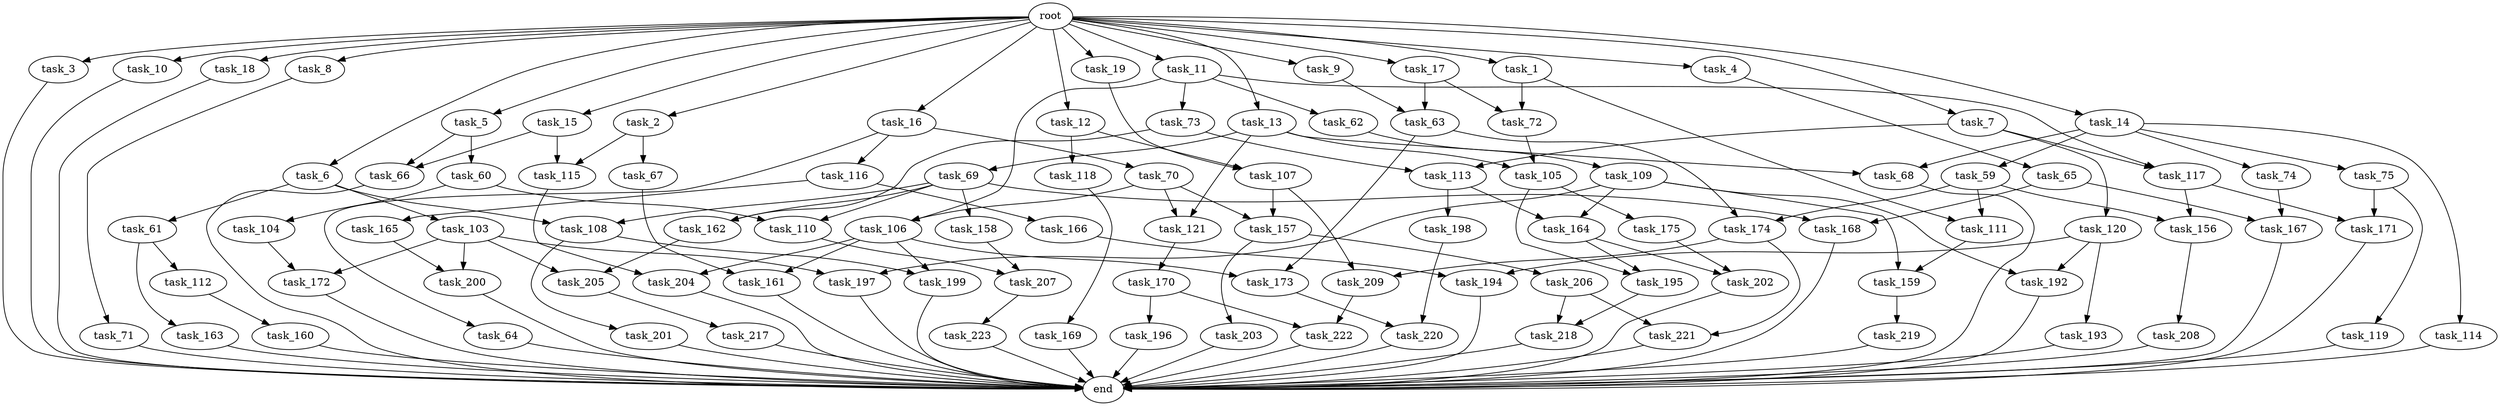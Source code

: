 digraph G {
  root [size="0.000000"];
  task_1 [size="1.024000"];
  task_2 [size="1.024000"];
  task_3 [size="1.024000"];
  task_4 [size="1.024000"];
  task_5 [size="1.024000"];
  task_6 [size="1.024000"];
  task_7 [size="1.024000"];
  task_8 [size="1.024000"];
  task_9 [size="1.024000"];
  task_10 [size="1.024000"];
  task_11 [size="1.024000"];
  task_12 [size="1.024000"];
  task_13 [size="1.024000"];
  task_14 [size="1.024000"];
  task_15 [size="1.024000"];
  task_16 [size="1.024000"];
  task_17 [size="1.024000"];
  task_18 [size="1.024000"];
  task_19 [size="1.024000"];
  task_59 [size="137438953.472000"];
  task_60 [size="858993459.200000"];
  task_61 [size="34359738.368000"];
  task_62 [size="309237645.312000"];
  task_63 [size="635655159.808000"];
  task_64 [size="309237645.312000"];
  task_65 [size="858993459.200000"];
  task_66 [size="936302870.528000"];
  task_67 [size="77309411.328000"];
  task_68 [size="833223655.424000"];
  task_69 [size="695784701.952000"];
  task_70 [size="309237645.312000"];
  task_71 [size="77309411.328000"];
  task_72 [size="352187318.272000"];
  task_73 [size="309237645.312000"];
  task_74 [size="137438953.472000"];
  task_75 [size="137438953.472000"];
  task_103 [size="34359738.368000"];
  task_104 [size="309237645.312000"];
  task_105 [size="1116691496.960000"];
  task_106 [size="343597383.680000"];
  task_107 [size="111669149.696000"];
  task_108 [size="343597383.680000"];
  task_109 [size="214748364.800000"];
  task_110 [size="618475290.624000"];
  task_111 [size="833223655.424000"];
  task_112 [size="34359738.368000"];
  task_113 [size="455266533.376000"];
  task_114 [size="137438953.472000"];
  task_115 [size="154618822.656000"];
  task_116 [size="309237645.312000"];
  task_117 [size="730144440.320000"];
  task_118 [size="77309411.328000"];
  task_119 [size="420906795.008000"];
  task_120 [size="420906795.008000"];
  task_121 [size="730144440.320000"];
  task_156 [size="1554778161.152000"];
  task_157 [size="68719476.736000"];
  task_158 [size="309237645.312000"];
  task_159 [size="429496729.600000"];
  task_160 [size="695784701.952000"];
  task_161 [size="1279900254.208000"];
  task_162 [size="343597383.680000"];
  task_163 [size="34359738.368000"];
  task_164 [size="292057776.128000"];
  task_165 [size="77309411.328000"];
  task_166 [size="77309411.328000"];
  task_167 [size="214748364.800000"];
  task_168 [size="446676598.784000"];
  task_169 [size="309237645.312000"];
  task_170 [size="858993459.200000"];
  task_171 [size="1279900254.208000"];
  task_172 [size="1554778161.152000"];
  task_173 [size="1116691496.960000"];
  task_174 [size="1391569403.904000"];
  task_175 [size="420906795.008000"];
  task_192 [size="910533066.752000"];
  task_193 [size="695784701.952000"];
  task_194 [size="910533066.752000"];
  task_195 [size="841813590.016000"];
  task_196 [size="420906795.008000"];
  task_197 [size="910533066.752000"];
  task_198 [size="77309411.328000"];
  task_199 [size="970662608.896000"];
  task_200 [size="1554778161.152000"];
  task_201 [size="549755813.888000"];
  task_202 [size="1116691496.960000"];
  task_203 [size="77309411.328000"];
  task_204 [size="498216206.336000"];
  task_205 [size="1391569403.904000"];
  task_206 [size="77309411.328000"];
  task_207 [size="687194767.360000"];
  task_208 [size="34359738.368000"];
  task_209 [size="111669149.696000"];
  task_217 [size="695784701.952000"];
  task_218 [size="730144440.320000"];
  task_219 [size="695784701.952000"];
  task_220 [size="249108103.168000"];
  task_221 [size="386547056.640000"];
  task_222 [size="635655159.808000"];
  task_223 [size="695784701.952000"];
  end [size="0.000000"];

  root -> task_1 [size="1.000000"];
  root -> task_2 [size="1.000000"];
  root -> task_3 [size="1.000000"];
  root -> task_4 [size="1.000000"];
  root -> task_5 [size="1.000000"];
  root -> task_6 [size="1.000000"];
  root -> task_7 [size="1.000000"];
  root -> task_8 [size="1.000000"];
  root -> task_9 [size="1.000000"];
  root -> task_10 [size="1.000000"];
  root -> task_11 [size="1.000000"];
  root -> task_12 [size="1.000000"];
  root -> task_13 [size="1.000000"];
  root -> task_14 [size="1.000000"];
  root -> task_15 [size="1.000000"];
  root -> task_16 [size="1.000000"];
  root -> task_17 [size="1.000000"];
  root -> task_18 [size="1.000000"];
  root -> task_19 [size="1.000000"];
  task_1 -> task_72 [size="134217728.000000"];
  task_1 -> task_111 [size="134217728.000000"];
  task_2 -> task_67 [size="75497472.000000"];
  task_2 -> task_115 [size="75497472.000000"];
  task_3 -> end [size="1.000000"];
  task_4 -> task_65 [size="838860800.000000"];
  task_5 -> task_60 [size="838860800.000000"];
  task_5 -> task_66 [size="838860800.000000"];
  task_6 -> task_61 [size="33554432.000000"];
  task_6 -> task_103 [size="33554432.000000"];
  task_6 -> task_108 [size="33554432.000000"];
  task_7 -> task_113 [size="411041792.000000"];
  task_7 -> task_117 [size="411041792.000000"];
  task_7 -> task_120 [size="411041792.000000"];
  task_8 -> task_71 [size="75497472.000000"];
  task_9 -> task_63 [size="411041792.000000"];
  task_10 -> end [size="1.000000"];
  task_11 -> task_62 [size="301989888.000000"];
  task_11 -> task_73 [size="301989888.000000"];
  task_11 -> task_106 [size="301989888.000000"];
  task_11 -> task_117 [size="301989888.000000"];
  task_12 -> task_107 [size="75497472.000000"];
  task_12 -> task_118 [size="75497472.000000"];
  task_13 -> task_68 [size="679477248.000000"];
  task_13 -> task_69 [size="679477248.000000"];
  task_13 -> task_105 [size="679477248.000000"];
  task_13 -> task_121 [size="679477248.000000"];
  task_14 -> task_59 [size="134217728.000000"];
  task_14 -> task_68 [size="134217728.000000"];
  task_14 -> task_74 [size="134217728.000000"];
  task_14 -> task_75 [size="134217728.000000"];
  task_14 -> task_114 [size="134217728.000000"];
  task_15 -> task_66 [size="75497472.000000"];
  task_15 -> task_115 [size="75497472.000000"];
  task_16 -> task_64 [size="301989888.000000"];
  task_16 -> task_70 [size="301989888.000000"];
  task_16 -> task_116 [size="301989888.000000"];
  task_17 -> task_63 [size="209715200.000000"];
  task_17 -> task_72 [size="209715200.000000"];
  task_18 -> end [size="1.000000"];
  task_19 -> task_107 [size="33554432.000000"];
  task_59 -> task_111 [size="679477248.000000"];
  task_59 -> task_156 [size="679477248.000000"];
  task_59 -> task_174 [size="679477248.000000"];
  task_60 -> task_104 [size="301989888.000000"];
  task_60 -> task_110 [size="301989888.000000"];
  task_61 -> task_112 [size="33554432.000000"];
  task_61 -> task_163 [size="33554432.000000"];
  task_62 -> task_109 [size="209715200.000000"];
  task_63 -> task_173 [size="679477248.000000"];
  task_63 -> task_174 [size="679477248.000000"];
  task_64 -> end [size="1.000000"];
  task_65 -> task_167 [size="134217728.000000"];
  task_65 -> task_168 [size="134217728.000000"];
  task_66 -> end [size="1.000000"];
  task_67 -> task_161 [size="838860800.000000"];
  task_68 -> end [size="1.000000"];
  task_69 -> task_108 [size="301989888.000000"];
  task_69 -> task_110 [size="301989888.000000"];
  task_69 -> task_158 [size="301989888.000000"];
  task_69 -> task_162 [size="301989888.000000"];
  task_69 -> task_168 [size="301989888.000000"];
  task_70 -> task_106 [size="33554432.000000"];
  task_70 -> task_121 [size="33554432.000000"];
  task_70 -> task_157 [size="33554432.000000"];
  task_71 -> end [size="1.000000"];
  task_72 -> task_105 [size="411041792.000000"];
  task_73 -> task_113 [size="33554432.000000"];
  task_73 -> task_162 [size="33554432.000000"];
  task_74 -> task_167 [size="75497472.000000"];
  task_75 -> task_119 [size="411041792.000000"];
  task_75 -> task_171 [size="411041792.000000"];
  task_103 -> task_172 [size="679477248.000000"];
  task_103 -> task_197 [size="679477248.000000"];
  task_103 -> task_200 [size="679477248.000000"];
  task_103 -> task_205 [size="679477248.000000"];
  task_104 -> task_172 [size="838860800.000000"];
  task_105 -> task_175 [size="411041792.000000"];
  task_105 -> task_195 [size="411041792.000000"];
  task_106 -> task_161 [size="411041792.000000"];
  task_106 -> task_173 [size="411041792.000000"];
  task_106 -> task_199 [size="411041792.000000"];
  task_106 -> task_204 [size="411041792.000000"];
  task_107 -> task_157 [size="33554432.000000"];
  task_107 -> task_209 [size="33554432.000000"];
  task_108 -> task_199 [size="536870912.000000"];
  task_108 -> task_201 [size="536870912.000000"];
  task_109 -> task_159 [size="209715200.000000"];
  task_109 -> task_164 [size="209715200.000000"];
  task_109 -> task_192 [size="209715200.000000"];
  task_109 -> task_197 [size="209715200.000000"];
  task_110 -> task_207 [size="536870912.000000"];
  task_111 -> task_159 [size="209715200.000000"];
  task_112 -> task_160 [size="679477248.000000"];
  task_113 -> task_164 [size="75497472.000000"];
  task_113 -> task_198 [size="75497472.000000"];
  task_114 -> end [size="1.000000"];
  task_115 -> task_204 [size="75497472.000000"];
  task_116 -> task_165 [size="75497472.000000"];
  task_116 -> task_166 [size="75497472.000000"];
  task_117 -> task_156 [size="838860800.000000"];
  task_117 -> task_171 [size="838860800.000000"];
  task_118 -> task_169 [size="301989888.000000"];
  task_119 -> end [size="1.000000"];
  task_120 -> task_192 [size="679477248.000000"];
  task_120 -> task_193 [size="679477248.000000"];
  task_120 -> task_194 [size="679477248.000000"];
  task_121 -> task_170 [size="838860800.000000"];
  task_156 -> task_208 [size="33554432.000000"];
  task_157 -> task_203 [size="75497472.000000"];
  task_157 -> task_206 [size="75497472.000000"];
  task_158 -> task_207 [size="134217728.000000"];
  task_159 -> task_219 [size="679477248.000000"];
  task_160 -> end [size="1.000000"];
  task_161 -> end [size="1.000000"];
  task_162 -> task_205 [size="679477248.000000"];
  task_163 -> end [size="1.000000"];
  task_164 -> task_195 [size="411041792.000000"];
  task_164 -> task_202 [size="411041792.000000"];
  task_165 -> task_200 [size="838860800.000000"];
  task_166 -> task_194 [size="209715200.000000"];
  task_167 -> end [size="1.000000"];
  task_168 -> end [size="1.000000"];
  task_169 -> end [size="1.000000"];
  task_170 -> task_196 [size="411041792.000000"];
  task_170 -> task_222 [size="411041792.000000"];
  task_171 -> end [size="1.000000"];
  task_172 -> end [size="1.000000"];
  task_173 -> task_220 [size="209715200.000000"];
  task_174 -> task_209 [size="75497472.000000"];
  task_174 -> task_221 [size="75497472.000000"];
  task_175 -> task_202 [size="679477248.000000"];
  task_192 -> end [size="1.000000"];
  task_193 -> end [size="1.000000"];
  task_194 -> end [size="1.000000"];
  task_195 -> task_218 [size="411041792.000000"];
  task_196 -> end [size="1.000000"];
  task_197 -> end [size="1.000000"];
  task_198 -> task_220 [size="33554432.000000"];
  task_199 -> end [size="1.000000"];
  task_200 -> end [size="1.000000"];
  task_201 -> end [size="1.000000"];
  task_202 -> end [size="1.000000"];
  task_203 -> end [size="1.000000"];
  task_204 -> end [size="1.000000"];
  task_205 -> task_217 [size="679477248.000000"];
  task_206 -> task_218 [size="301989888.000000"];
  task_206 -> task_221 [size="301989888.000000"];
  task_207 -> task_223 [size="679477248.000000"];
  task_208 -> end [size="1.000000"];
  task_209 -> task_222 [size="209715200.000000"];
  task_217 -> end [size="1.000000"];
  task_218 -> end [size="1.000000"];
  task_219 -> end [size="1.000000"];
  task_220 -> end [size="1.000000"];
  task_221 -> end [size="1.000000"];
  task_222 -> end [size="1.000000"];
  task_223 -> end [size="1.000000"];
}
